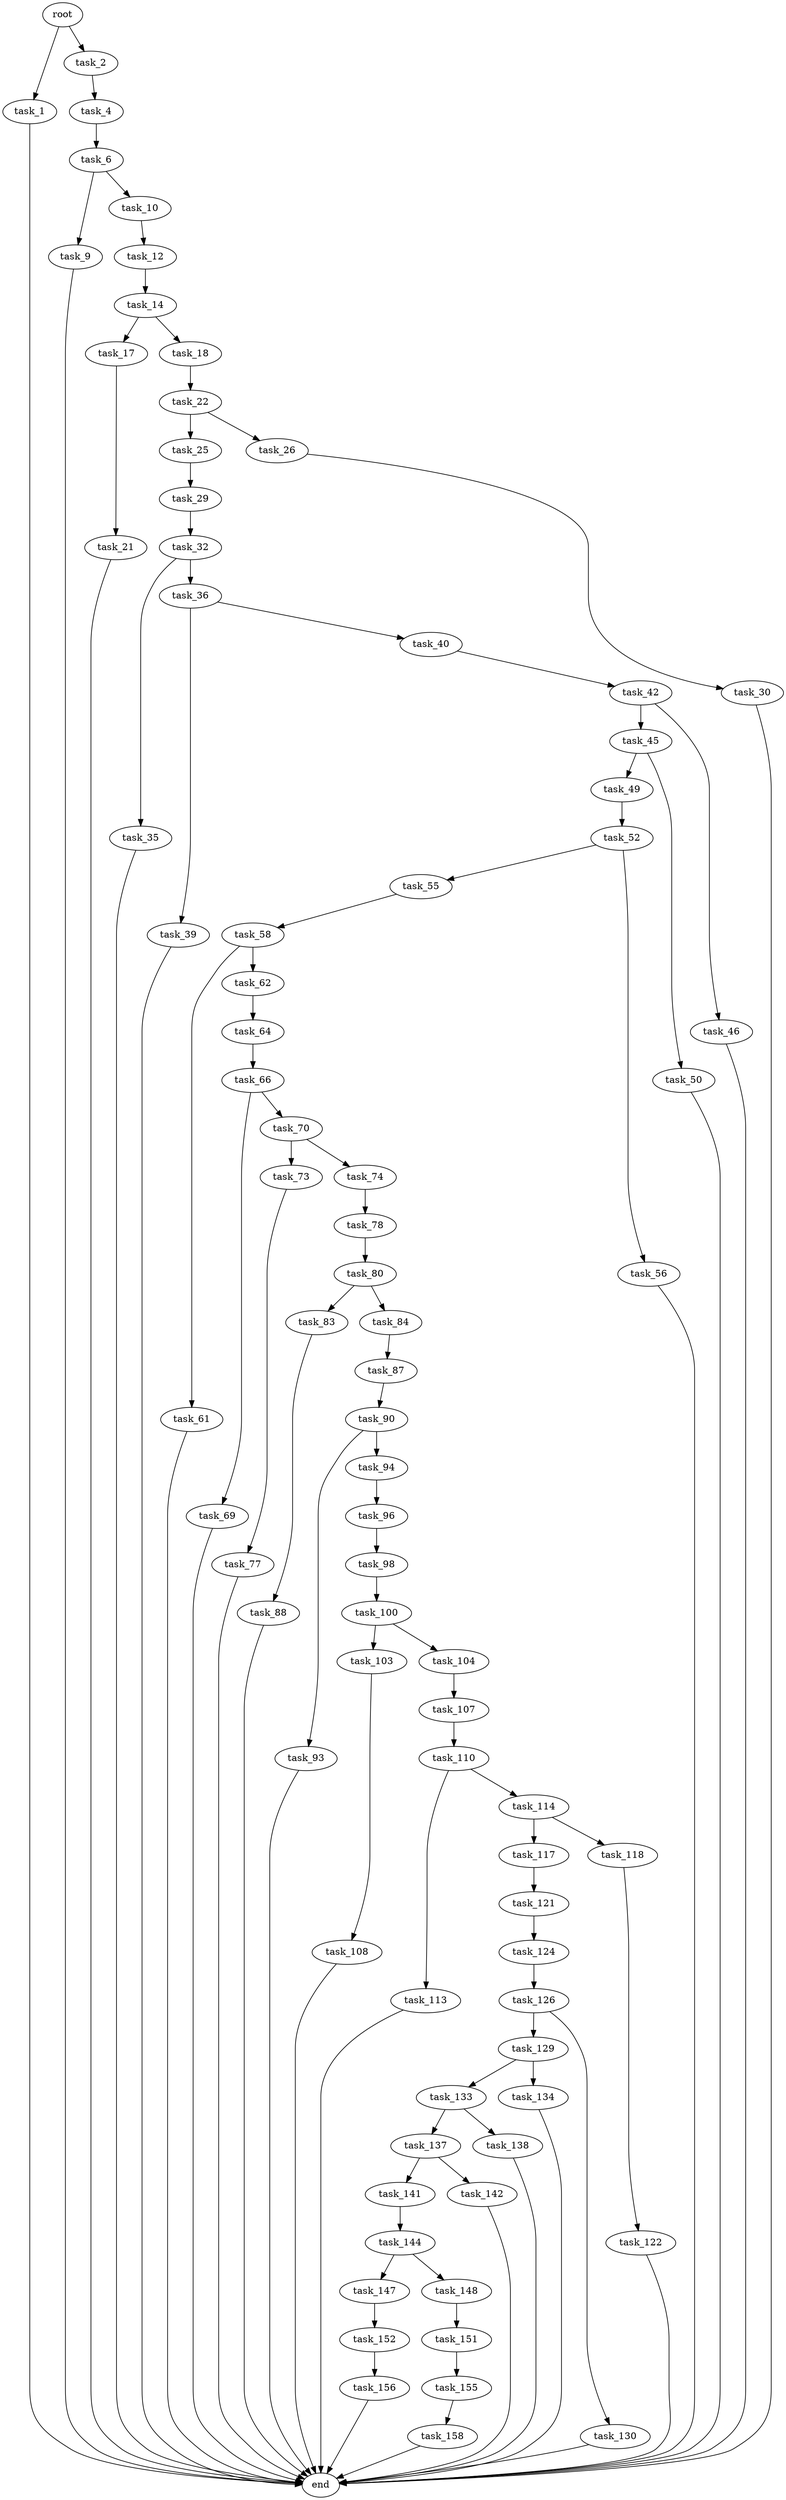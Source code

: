 digraph G {
  root [size="0.000000"];
  task_1 [size="134217728000.000000"];
  task_2 [size="368293445632.000000"];
  task_4 [size="549755813888.000000"];
  task_6 [size="91808173464.000000"];
  task_9 [size="782757789696.000000"];
  task_10 [size="739068601.000000"];
  task_12 [size="28215981533.000000"];
  task_14 [size="549755813888.000000"];
  task_17 [size="15704914509.000000"];
  task_18 [size="134217728000.000000"];
  task_21 [size="4769156711.000000"];
  task_22 [size="40765114962.000000"];
  task_25 [size="15139475140.000000"];
  task_26 [size="38805751368.000000"];
  task_29 [size="1073741824000.000000"];
  task_30 [size="765944226975.000000"];
  task_32 [size="1848072214.000000"];
  task_35 [size="768307864097.000000"];
  task_36 [size="68719476736.000000"];
  task_39 [size="3223693642.000000"];
  task_40 [size="26892060684.000000"];
  task_42 [size="6870673920.000000"];
  task_45 [size="496117868427.000000"];
  task_46 [size="39207863590.000000"];
  task_49 [size="8589934592.000000"];
  task_50 [size="11269426365.000000"];
  task_52 [size="549755813888.000000"];
  task_55 [size="28991029248.000000"];
  task_56 [size="36275677745.000000"];
  task_58 [size="202512385982.000000"];
  task_61 [size="21686186543.000000"];
  task_62 [size="41698784971.000000"];
  task_64 [size="1046378818896.000000"];
  task_66 [size="11560614625.000000"];
  task_69 [size="134217728000.000000"];
  task_70 [size="1679344472.000000"];
  task_73 [size="8589934592.000000"];
  task_74 [size="227567533538.000000"];
  task_77 [size="8589934592.000000"];
  task_78 [size="189592567380.000000"];
  task_80 [size="68719476736.000000"];
  task_83 [size="131369774508.000000"];
  task_84 [size="158928807456.000000"];
  task_87 [size="1022253223325.000000"];
  task_88 [size="7741396749.000000"];
  task_90 [size="1060293580.000000"];
  task_93 [size="21915629652.000000"];
  task_94 [size="327718624853.000000"];
  task_96 [size="258519648356.000000"];
  task_98 [size="652179515.000000"];
  task_100 [size="21450845616.000000"];
  task_103 [size="10668709461.000000"];
  task_104 [size="11450259828.000000"];
  task_107 [size="224325582800.000000"];
  task_108 [size="28991029248.000000"];
  task_110 [size="98262429934.000000"];
  task_113 [size="782757789696.000000"];
  task_114 [size="134217728000.000000"];
  task_117 [size="8589934592.000000"];
  task_118 [size="368293445632.000000"];
  task_121 [size="205711881206.000000"];
  task_122 [size="3190363038.000000"];
  task_124 [size="1001638759729.000000"];
  task_126 [size="95691693855.000000"];
  task_129 [size="3015251858.000000"];
  task_130 [size="231928233984.000000"];
  task_133 [size="583581426.000000"];
  task_134 [size="19309845296.000000"];
  task_137 [size="1073741824000.000000"];
  task_138 [size="747856685.000000"];
  task_141 [size="1510912248.000000"];
  task_142 [size="549755813888.000000"];
  task_144 [size="94726093195.000000"];
  task_147 [size="68719476736.000000"];
  task_148 [size="1073741824000.000000"];
  task_151 [size="231928233984.000000"];
  task_152 [size="191345299260.000000"];
  task_155 [size="231928233984.000000"];
  task_156 [size="31400191311.000000"];
  task_158 [size="892946202397.000000"];
  end [size="0.000000"];

  root -> task_1 [size="1.000000"];
  root -> task_2 [size="1.000000"];
  task_1 -> end [size="1.000000"];
  task_2 -> task_4 [size="411041792.000000"];
  task_4 -> task_6 [size="536870912.000000"];
  task_6 -> task_9 [size="209715200.000000"];
  task_6 -> task_10 [size="209715200.000000"];
  task_9 -> end [size="1.000000"];
  task_10 -> task_12 [size="75497472.000000"];
  task_12 -> task_14 [size="536870912.000000"];
  task_14 -> task_17 [size="536870912.000000"];
  task_14 -> task_18 [size="536870912.000000"];
  task_17 -> task_21 [size="301989888.000000"];
  task_18 -> task_22 [size="209715200.000000"];
  task_21 -> end [size="1.000000"];
  task_22 -> task_25 [size="679477248.000000"];
  task_22 -> task_26 [size="679477248.000000"];
  task_25 -> task_29 [size="75497472.000000"];
  task_26 -> task_30 [size="838860800.000000"];
  task_29 -> task_32 [size="838860800.000000"];
  task_30 -> end [size="1.000000"];
  task_32 -> task_35 [size="75497472.000000"];
  task_32 -> task_36 [size="75497472.000000"];
  task_35 -> end [size="1.000000"];
  task_36 -> task_39 [size="134217728.000000"];
  task_36 -> task_40 [size="134217728.000000"];
  task_39 -> end [size="1.000000"];
  task_40 -> task_42 [size="75497472.000000"];
  task_42 -> task_45 [size="134217728.000000"];
  task_42 -> task_46 [size="134217728.000000"];
  task_45 -> task_49 [size="411041792.000000"];
  task_45 -> task_50 [size="411041792.000000"];
  task_46 -> end [size="1.000000"];
  task_49 -> task_52 [size="33554432.000000"];
  task_50 -> end [size="1.000000"];
  task_52 -> task_55 [size="536870912.000000"];
  task_52 -> task_56 [size="536870912.000000"];
  task_55 -> task_58 [size="75497472.000000"];
  task_56 -> end [size="1.000000"];
  task_58 -> task_61 [size="209715200.000000"];
  task_58 -> task_62 [size="209715200.000000"];
  task_61 -> end [size="1.000000"];
  task_62 -> task_64 [size="75497472.000000"];
  task_64 -> task_66 [size="679477248.000000"];
  task_66 -> task_69 [size="411041792.000000"];
  task_66 -> task_70 [size="411041792.000000"];
  task_69 -> end [size="1.000000"];
  task_70 -> task_73 [size="75497472.000000"];
  task_70 -> task_74 [size="75497472.000000"];
  task_73 -> task_77 [size="33554432.000000"];
  task_74 -> task_78 [size="411041792.000000"];
  task_77 -> end [size="1.000000"];
  task_78 -> task_80 [size="134217728.000000"];
  task_80 -> task_83 [size="134217728.000000"];
  task_80 -> task_84 [size="134217728.000000"];
  task_83 -> task_88 [size="209715200.000000"];
  task_84 -> task_87 [size="134217728.000000"];
  task_87 -> task_90 [size="838860800.000000"];
  task_88 -> end [size="1.000000"];
  task_90 -> task_93 [size="33554432.000000"];
  task_90 -> task_94 [size="33554432.000000"];
  task_93 -> end [size="1.000000"];
  task_94 -> task_96 [size="411041792.000000"];
  task_96 -> task_98 [size="838860800.000000"];
  task_98 -> task_100 [size="33554432.000000"];
  task_100 -> task_103 [size="536870912.000000"];
  task_100 -> task_104 [size="536870912.000000"];
  task_103 -> task_108 [size="411041792.000000"];
  task_104 -> task_107 [size="209715200.000000"];
  task_107 -> task_110 [size="209715200.000000"];
  task_108 -> end [size="1.000000"];
  task_110 -> task_113 [size="134217728.000000"];
  task_110 -> task_114 [size="134217728.000000"];
  task_113 -> end [size="1.000000"];
  task_114 -> task_117 [size="209715200.000000"];
  task_114 -> task_118 [size="209715200.000000"];
  task_117 -> task_121 [size="33554432.000000"];
  task_118 -> task_122 [size="411041792.000000"];
  task_121 -> task_124 [size="411041792.000000"];
  task_122 -> end [size="1.000000"];
  task_124 -> task_126 [size="679477248.000000"];
  task_126 -> task_129 [size="75497472.000000"];
  task_126 -> task_130 [size="75497472.000000"];
  task_129 -> task_133 [size="134217728.000000"];
  task_129 -> task_134 [size="134217728.000000"];
  task_130 -> end [size="1.000000"];
  task_133 -> task_137 [size="33554432.000000"];
  task_133 -> task_138 [size="33554432.000000"];
  task_134 -> end [size="1.000000"];
  task_137 -> task_141 [size="838860800.000000"];
  task_137 -> task_142 [size="838860800.000000"];
  task_138 -> end [size="1.000000"];
  task_141 -> task_144 [size="33554432.000000"];
  task_142 -> end [size="1.000000"];
  task_144 -> task_147 [size="134217728.000000"];
  task_144 -> task_148 [size="134217728.000000"];
  task_147 -> task_152 [size="134217728.000000"];
  task_148 -> task_151 [size="838860800.000000"];
  task_151 -> task_155 [size="301989888.000000"];
  task_152 -> task_156 [size="209715200.000000"];
  task_155 -> task_158 [size="301989888.000000"];
  task_156 -> end [size="1.000000"];
  task_158 -> end [size="1.000000"];
}
